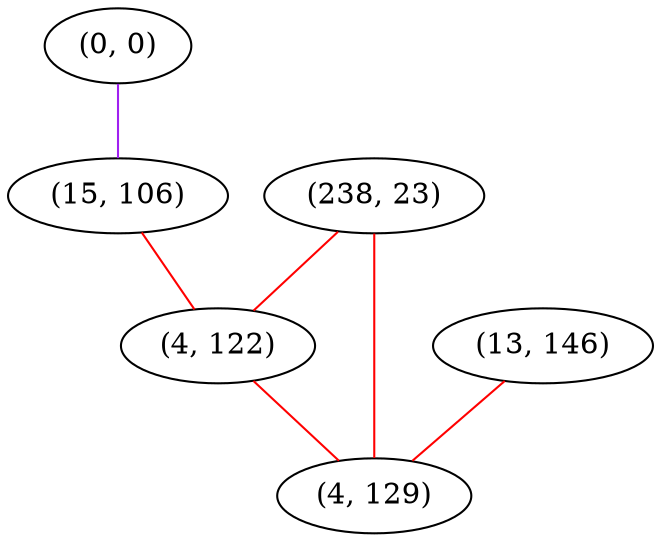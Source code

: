graph "" {
"(0, 0)";
"(238, 23)";
"(15, 106)";
"(4, 122)";
"(13, 146)";
"(4, 129)";
"(0, 0)" -- "(15, 106)"  [color=purple, key=0, weight=4];
"(238, 23)" -- "(4, 122)"  [color=red, key=0, weight=1];
"(238, 23)" -- "(4, 129)"  [color=red, key=0, weight=1];
"(15, 106)" -- "(4, 122)"  [color=red, key=0, weight=1];
"(4, 122)" -- "(4, 129)"  [color=red, key=0, weight=1];
"(13, 146)" -- "(4, 129)"  [color=red, key=0, weight=1];
}

